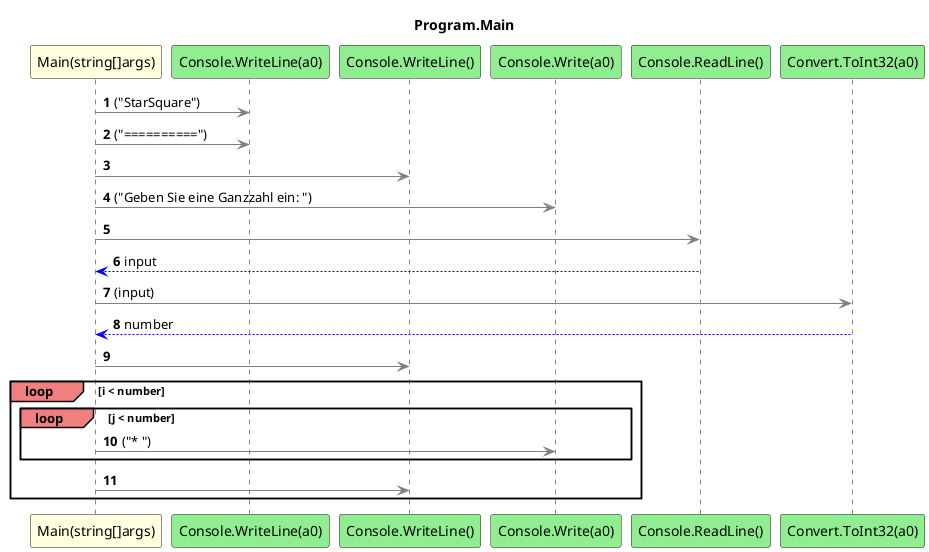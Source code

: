 @startuml Program.Main
title Program.Main
participant "Main(string[]args)" as Main_p0 #LightYellow
participant "Console.WriteLine(a0)" as Console_WriteLine_a0 #LightGreen
participant "Console.WriteLine()" as Console_WriteLine #LightGreen
participant "Console.Write(a0)" as Console_Write_a0 #LightGreen
participant "Console.ReadLine()" as Console_ReadLine #LightGreen
participant "Convert.ToInt32(a0)" as Convert_ToInt32_a0 #LightGreen
autonumber
Main_p0 -[#grey]> Console_WriteLine_a0 : ("StarSquare")
Main_p0 -[#grey]> Console_WriteLine_a0 : ("==========")
Main_p0 -[#grey]> Console_WriteLine
Main_p0 -[#grey]> Console_Write_a0 : ("Geben Sie eine Ganzzahl ein: ")
Main_p0 -[#grey]> Console_ReadLine
Console_ReadLine -[#blue]-> Main_p0 : input
Main_p0 -[#grey]> Convert_ToInt32_a0 : (input)
Convert_ToInt32_a0 -[#blue]-> Main_p0 : number
Main_p0 -[#grey]> Console_WriteLine
loop#LightCoral i < number
    loop#LightCoral j < number
        Main_p0 -[#grey]> Console_Write_a0 : ("* ")
    end
    Main_p0 -[#grey]> Console_WriteLine
end
@enduml
